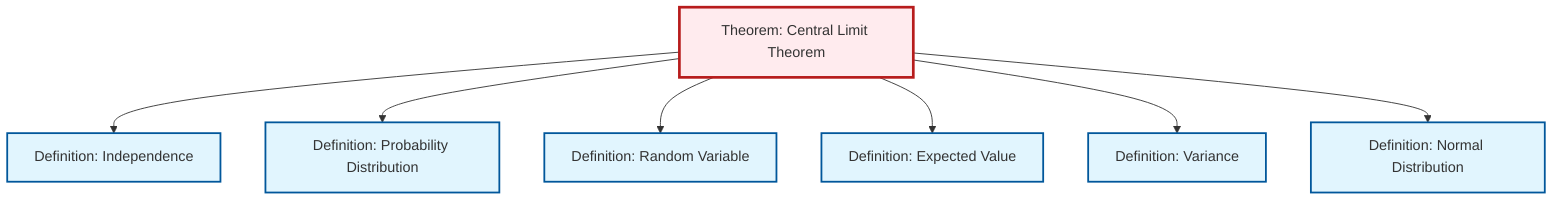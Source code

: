 graph TD
    classDef definition fill:#e1f5fe,stroke:#01579b,stroke-width:2px
    classDef theorem fill:#f3e5f5,stroke:#4a148c,stroke-width:2px
    classDef axiom fill:#fff3e0,stroke:#e65100,stroke-width:2px
    classDef example fill:#e8f5e9,stroke:#1b5e20,stroke-width:2px
    classDef current fill:#ffebee,stroke:#b71c1c,stroke-width:3px
    def-probability-distribution["Definition: Probability Distribution"]:::definition
    def-variance["Definition: Variance"]:::definition
    def-normal-distribution["Definition: Normal Distribution"]:::definition
    def-expectation["Definition: Expected Value"]:::definition
    def-random-variable["Definition: Random Variable"]:::definition
    thm-central-limit["Theorem: Central Limit Theorem"]:::theorem
    def-independence["Definition: Independence"]:::definition
    thm-central-limit --> def-independence
    thm-central-limit --> def-probability-distribution
    thm-central-limit --> def-random-variable
    thm-central-limit --> def-expectation
    thm-central-limit --> def-variance
    thm-central-limit --> def-normal-distribution
    class thm-central-limit current